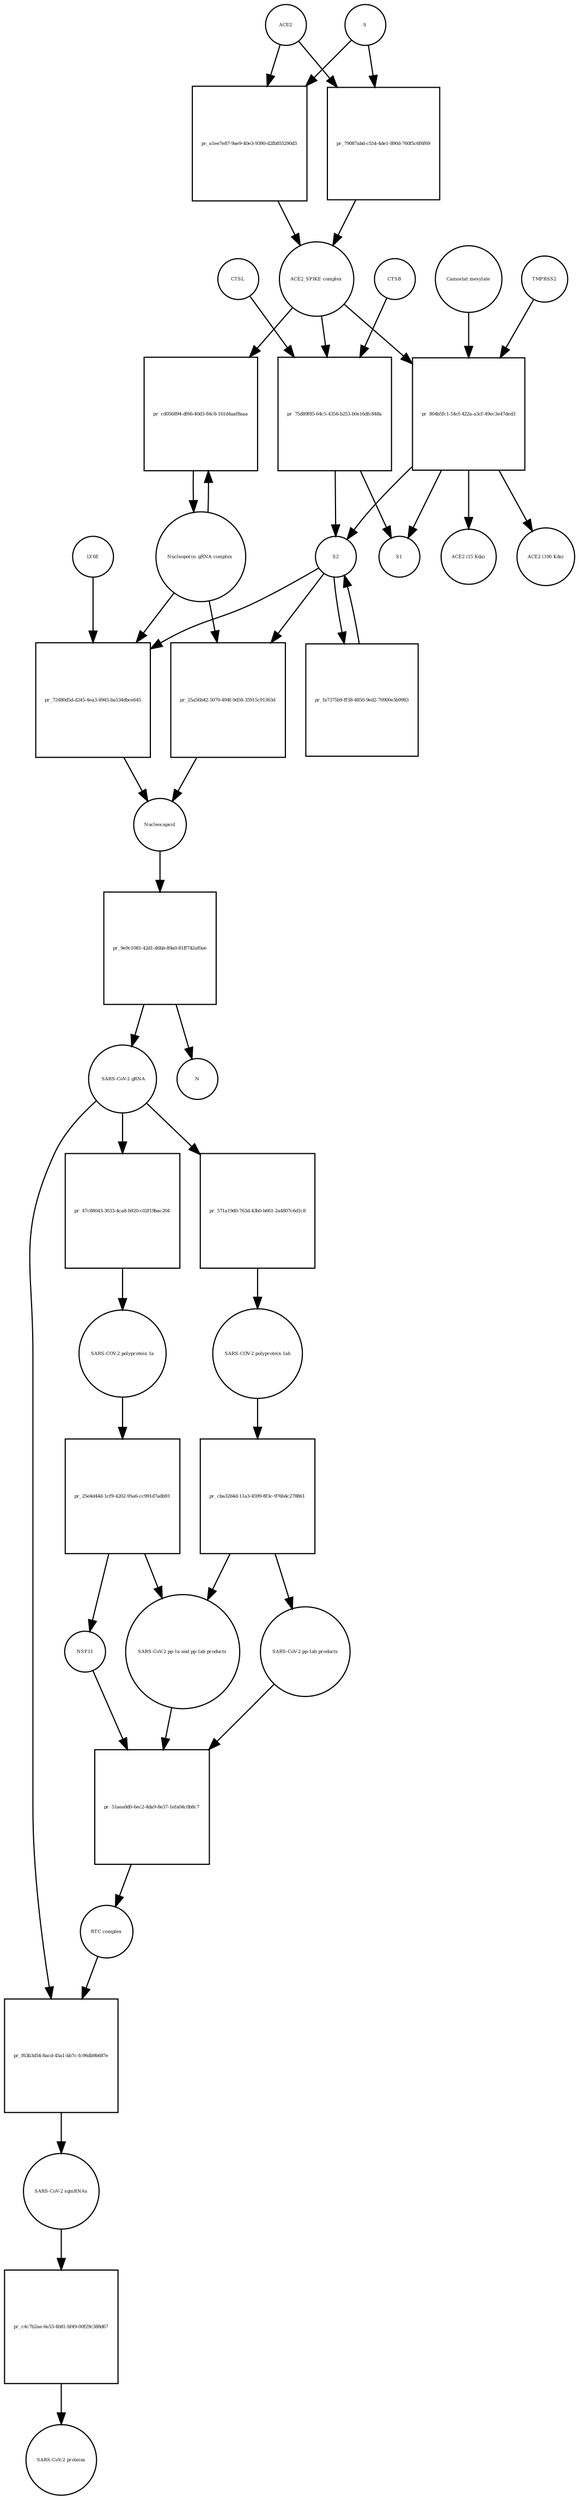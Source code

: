 strict digraph  {
ACE2 [annotation="", bipartite=0, cls=macromolecule, fontsize=4, label=ACE2, shape=circle];
"pr_a1ee7e87-9ae9-40e3-9390-d2fb855290d3" [annotation="", bipartite=1, cls=process, fontsize=4, label="pr_a1ee7e87-9ae9-40e3-9390-d2fb855290d3", shape=square];
"ACE2_SPIKE complex" [annotation="", bipartite=0, cls=complex, fontsize=4, label="ACE2_SPIKE complex", shape=circle];
S [annotation="", bipartite=0, cls="macromolecule multimer", fontsize=4, label=S, shape=circle];
"Nucleoporin_gRNA complex " [annotation="", bipartite=0, cls=complex, fontsize=4, label="Nucleoporin_gRNA complex ", shape=circle];
"pr_cd056894-df66-40d3-84c8-161d4aaf8aaa" [annotation="", bipartite=1, cls=process, fontsize=4, label="pr_cd056894-df66-40d3-84c8-161d4aaf8aaa", shape=square];
"pr_75d89f85-64c5-4358-b253-b0e16dfc848a" [annotation="", bipartite=1, cls=process, fontsize=4, label="pr_75d89f85-64c5-4358-b253-b0e16dfc848a", shape=square];
S2 [annotation="", bipartite=0, cls=macromolecule, fontsize=4, label=S2, shape=circle];
CTSB [annotation="", bipartite=0, cls=macromolecule, fontsize=4, label=CTSB, shape=circle];
CTSL [annotation="", bipartite=0, cls=macromolecule, fontsize=4, label=CTSL, shape=circle];
S1 [annotation="", bipartite=0, cls=macromolecule, fontsize=4, label=S1, shape=circle];
"pr_804b5fc1-54cf-422a-a3cf-49ec3e47ded3" [annotation="", bipartite=1, cls=process, fontsize=4, label="pr_804b5fc1-54cf-422a-a3cf-49ec3e47ded3", shape=square];
TMPRSS2 [annotation="", bipartite=0, cls=macromolecule, fontsize=4, label=TMPRSS2, shape=circle];
"Camostat mesylate" [annotation="urn_miriam_pubchem.compound_2536", bipartite=0, cls="simple chemical", fontsize=4, label="Camostat mesylate", shape=circle];
"ACE2 (15 Kda)" [annotation="", bipartite=0, cls=macromolecule, fontsize=4, label="ACE2 (15 Kda)", shape=circle];
"ACE2 (100 Kda)" [annotation="", bipartite=0, cls=macromolecule, fontsize=4, label="ACE2 (100 Kda)", shape=circle];
"pr_79087abd-c554-4de1-890d-760f5c6f6f69" [annotation="", bipartite=1, cls=process, fontsize=4, label="pr_79087abd-c554-4de1-890d-760f5c6f6f69", shape=square];
"pr_72480d5d-d245-4ea3-8945-ba534dbce645" [annotation="", bipartite=1, cls=process, fontsize=4, label="pr_72480d5d-d245-4ea3-8945-ba534dbce645", shape=square];
Nucleocapsid [annotation="", bipartite=0, cls=complex, fontsize=4, label=Nucleocapsid, shape=circle];
LY6E [annotation="", bipartite=0, cls=macromolecule, fontsize=4, label=LY6E, shape=circle];
"pr_fa7375b9-ff38-4850-9ed2-70900e5b9983" [annotation="", bipartite=1, cls=process, fontsize=4, label="pr_fa7375b9-ff38-4850-9ed2-70900e5b9983", shape=square];
"pr_25a56b42-5070-494f-9d58-35915c91363d" [annotation="", bipartite=1, cls=process, fontsize=4, label="pr_25a56b42-5070-494f-9d58-35915c91363d", shape=square];
" SARS-CoV-2 gRNA" [annotation="", bipartite=0, cls="nucleic acid feature", fontsize=4, label=" SARS-CoV-2 gRNA", shape=circle];
"pr_571a19d0-763d-43b0-b661-2a4807c6d1c8" [annotation="", bipartite=1, cls=process, fontsize=4, label="pr_571a19d0-763d-43b0-b661-2a4807c6d1c8", shape=square];
"SARS-COV-2 polyprotein 1ab" [annotation="", bipartite=0, cls=macromolecule, fontsize=4, label="SARS-COV-2 polyprotein 1ab", shape=circle];
"pr_9e9c1081-42d1-46bb-89a0-81ff742af0ae" [annotation="", bipartite=1, cls=process, fontsize=4, label="pr_9e9c1081-42d1-46bb-89a0-81ff742af0ae", shape=square];
N [annotation="", bipartite=0, cls=macromolecule, fontsize=4, label=N, shape=circle];
"pr_f63b3d54-8acd-45a1-bb7c-fc96db9b687e" [annotation="", bipartite=1, cls=process, fontsize=4, label="pr_f63b3d54-8acd-45a1-bb7c-fc96db9b687e", shape=square];
"SARS-CoV-2 sgmRNAs" [annotation="", bipartite=0, cls=complex, fontsize=4, label="SARS-CoV-2 sgmRNAs", shape=circle];
"RTC complex" [annotation="", bipartite=0, cls=complex, fontsize=4, label="RTC complex", shape=circle];
"pr_c4c7b2ae-6e53-4b81-bf49-00f29c388d67" [annotation="", bipartite=1, cls=process, fontsize=4, label="pr_c4c7b2ae-6e53-4b81-bf49-00f29c388d67", shape=square];
"SARS-CoV-2 proteins" [annotation="", bipartite=0, cls=complex, fontsize=4, label="SARS-CoV-2 proteins", shape=circle];
"pr_cba3264d-11a3-4599-8f3c-976b4c278861" [annotation="", bipartite=1, cls=process, fontsize=4, label="pr_cba3264d-11a3-4599-8f3c-976b4c278861", shape=square];
"SARS-CoV-2 pp-1ab products" [annotation="", bipartite=0, cls=complex, fontsize=4, label="SARS-CoV-2 pp-1ab products", shape=circle];
"SARS-CoV-2 pp-1a and pp-1ab products" [annotation="", bipartite=0, cls=complex, fontsize=4, label="SARS-CoV-2 pp-1a and pp-1ab products", shape=circle];
"pr_51aea0d0-6ec2-4da9-8e57-1efa04c0b8c7" [annotation="", bipartite=1, cls=process, fontsize=4, label="pr_51aea0d0-6ec2-4da9-8e57-1efa04c0b8c7", shape=square];
NSP11 [annotation="", bipartite=0, cls=macromolecule, fontsize=4, label=NSP11, shape=circle];
"SARS-COV-2 polyprotein 1a" [annotation="", bipartite=0, cls=macromolecule, fontsize=4, label="SARS-COV-2 polyprotein 1a", shape=circle];
"pr_25e4d44d-1cf9-4202-95a6-cc991d7adb93" [annotation="", bipartite=1, cls=process, fontsize=4, label="pr_25e4d44d-1cf9-4202-95a6-cc991d7adb93", shape=square];
"pr_47c88043-3033-4ca8-b920-c02f19bac204" [annotation="", bipartite=1, cls=process, fontsize=4, label="pr_47c88043-3033-4ca8-b920-c02f19bac204", shape=square];
ACE2 -> "pr_a1ee7e87-9ae9-40e3-9390-d2fb855290d3"  [annotation="", interaction_type=consumption];
ACE2 -> "pr_79087abd-c554-4de1-890d-760f5c6f6f69"  [annotation="", interaction_type=consumption];
"pr_a1ee7e87-9ae9-40e3-9390-d2fb855290d3" -> "ACE2_SPIKE complex"  [annotation="", interaction_type=production];
"ACE2_SPIKE complex" -> "pr_cd056894-df66-40d3-84c8-161d4aaf8aaa"  [annotation="urn_miriam_pubmed_32142651|urn_miriam_pubmed_32094589", interaction_type=stimulation];
"ACE2_SPIKE complex" -> "pr_75d89f85-64c5-4358-b253-b0e16dfc848a"  [annotation="", interaction_type=consumption];
"ACE2_SPIKE complex" -> "pr_804b5fc1-54cf-422a-a3cf-49ec3e47ded3"  [annotation="", interaction_type=consumption];
S -> "pr_a1ee7e87-9ae9-40e3-9390-d2fb855290d3"  [annotation="", interaction_type=consumption];
S -> "pr_79087abd-c554-4de1-890d-760f5c6f6f69"  [annotation="", interaction_type=consumption];
"Nucleoporin_gRNA complex " -> "pr_cd056894-df66-40d3-84c8-161d4aaf8aaa"  [annotation="", interaction_type=consumption];
"Nucleoporin_gRNA complex " -> "pr_72480d5d-d245-4ea3-8945-ba534dbce645"  [annotation="", interaction_type=consumption];
"Nucleoporin_gRNA complex " -> "pr_25a56b42-5070-494f-9d58-35915c91363d"  [annotation="", interaction_type=consumption];
"pr_cd056894-df66-40d3-84c8-161d4aaf8aaa" -> "Nucleoporin_gRNA complex "  [annotation="", interaction_type=production];
"pr_75d89f85-64c5-4358-b253-b0e16dfc848a" -> S2  [annotation="", interaction_type=production];
"pr_75d89f85-64c5-4358-b253-b0e16dfc848a" -> S1  [annotation="", interaction_type=production];
S2 -> "pr_72480d5d-d245-4ea3-8945-ba534dbce645"  [annotation="urn_miriam_doi_10.1101%2F2020.03.05.979260|urn_miriam_doi_10.1101%2F2020.04.02.021469", interaction_type=stimulation];
S2 -> "pr_fa7375b9-ff38-4850-9ed2-70900e5b9983"  [annotation="", interaction_type=consumption];
S2 -> "pr_25a56b42-5070-494f-9d58-35915c91363d"  [annotation="", interaction_type=stimulation];
CTSB -> "pr_75d89f85-64c5-4358-b253-b0e16dfc848a"  [annotation=urn_miriam_pubmed_32142651, interaction_type=catalysis];
CTSL -> "pr_75d89f85-64c5-4358-b253-b0e16dfc848a"  [annotation=urn_miriam_pubmed_32142651, interaction_type=catalysis];
"pr_804b5fc1-54cf-422a-a3cf-49ec3e47ded3" -> S2  [annotation="", interaction_type=production];
"pr_804b5fc1-54cf-422a-a3cf-49ec3e47ded3" -> S1  [annotation="", interaction_type=production];
"pr_804b5fc1-54cf-422a-a3cf-49ec3e47ded3" -> "ACE2 (15 Kda)"  [annotation="", interaction_type=production];
"pr_804b5fc1-54cf-422a-a3cf-49ec3e47ded3" -> "ACE2 (100 Kda)"  [annotation="", interaction_type=production];
TMPRSS2 -> "pr_804b5fc1-54cf-422a-a3cf-49ec3e47ded3"  [annotation="urn_miriam_pubmed_32142651|urn_miriam_pubmed_32094589|urn_miriam_pubmed_24227843", interaction_type=catalysis];
"Camostat mesylate" -> "pr_804b5fc1-54cf-422a-a3cf-49ec3e47ded3"  [annotation="urn_miriam_pubmed_32142651|urn_miriam_pubmed_32094589|urn_miriam_pubmed_24227843", interaction_type=inhibition];
"pr_79087abd-c554-4de1-890d-760f5c6f6f69" -> "ACE2_SPIKE complex"  [annotation="", interaction_type=production];
"pr_72480d5d-d245-4ea3-8945-ba534dbce645" -> Nucleocapsid  [annotation="", interaction_type=production];
Nucleocapsid -> "pr_9e9c1081-42d1-46bb-89a0-81ff742af0ae"  [annotation="", interaction_type=consumption];
LY6E -> "pr_72480d5d-d245-4ea3-8945-ba534dbce645"  [annotation="urn_miriam_doi_10.1101%2F2020.03.05.979260|urn_miriam_doi_10.1101%2F2020.04.02.021469", interaction_type=inhibition];
"pr_fa7375b9-ff38-4850-9ed2-70900e5b9983" -> S2  [annotation="", interaction_type=production];
"pr_25a56b42-5070-494f-9d58-35915c91363d" -> Nucleocapsid  [annotation="", interaction_type=production];
" SARS-CoV-2 gRNA" -> "pr_571a19d0-763d-43b0-b661-2a4807c6d1c8"  [annotation="", interaction_type=consumption];
" SARS-CoV-2 gRNA" -> "pr_f63b3d54-8acd-45a1-bb7c-fc96db9b687e"  [annotation="", interaction_type=consumption];
" SARS-CoV-2 gRNA" -> "pr_47c88043-3033-4ca8-b920-c02f19bac204"  [annotation="", interaction_type=consumption];
"pr_571a19d0-763d-43b0-b661-2a4807c6d1c8" -> "SARS-COV-2 polyprotein 1ab"  [annotation="", interaction_type=production];
"SARS-COV-2 polyprotein 1ab" -> "pr_cba3264d-11a3-4599-8f3c-976b4c278861"  [annotation=urn_miriam_pubmed_31226023, interaction_type=catalysis];
"pr_9e9c1081-42d1-46bb-89a0-81ff742af0ae" -> " SARS-CoV-2 gRNA"  [annotation="", interaction_type=production];
"pr_9e9c1081-42d1-46bb-89a0-81ff742af0ae" -> N  [annotation="", interaction_type=production];
"pr_f63b3d54-8acd-45a1-bb7c-fc96db9b687e" -> "SARS-CoV-2 sgmRNAs"  [annotation="", interaction_type=production];
"SARS-CoV-2 sgmRNAs" -> "pr_c4c7b2ae-6e53-4b81-bf49-00f29c388d67"  [annotation="", interaction_type=consumption];
"RTC complex" -> "pr_f63b3d54-8acd-45a1-bb7c-fc96db9b687e"  [annotation=urn_miriam_pubmed_31226023, interaction_type="necessary stimulation"];
"pr_c4c7b2ae-6e53-4b81-bf49-00f29c388d67" -> "SARS-CoV-2 proteins"  [annotation="", interaction_type=production];
"pr_cba3264d-11a3-4599-8f3c-976b4c278861" -> "SARS-CoV-2 pp-1ab products"  [annotation="", interaction_type=production];
"pr_cba3264d-11a3-4599-8f3c-976b4c278861" -> "SARS-CoV-2 pp-1a and pp-1ab products"  [annotation="", interaction_type=production];
"SARS-CoV-2 pp-1ab products" -> "pr_51aea0d0-6ec2-4da9-8e57-1efa04c0b8c7"  [annotation="", interaction_type=consumption];
"SARS-CoV-2 pp-1a and pp-1ab products" -> "pr_51aea0d0-6ec2-4da9-8e57-1efa04c0b8c7"  [annotation="", interaction_type=consumption];
"pr_51aea0d0-6ec2-4da9-8e57-1efa04c0b8c7" -> "RTC complex"  [annotation="", interaction_type=production];
NSP11 -> "pr_51aea0d0-6ec2-4da9-8e57-1efa04c0b8c7"  [annotation="", interaction_type=consumption];
"SARS-COV-2 polyprotein 1a" -> "pr_25e4d44d-1cf9-4202-95a6-cc991d7adb93"  [annotation=urn_miriam_pubmed_31226023, interaction_type=catalysis];
"pr_25e4d44d-1cf9-4202-95a6-cc991d7adb93" -> NSP11  [annotation="", interaction_type=production];
"pr_25e4d44d-1cf9-4202-95a6-cc991d7adb93" -> "SARS-CoV-2 pp-1a and pp-1ab products"  [annotation="", interaction_type=production];
"pr_47c88043-3033-4ca8-b920-c02f19bac204" -> "SARS-COV-2 polyprotein 1a"  [annotation="", interaction_type=production];
}
